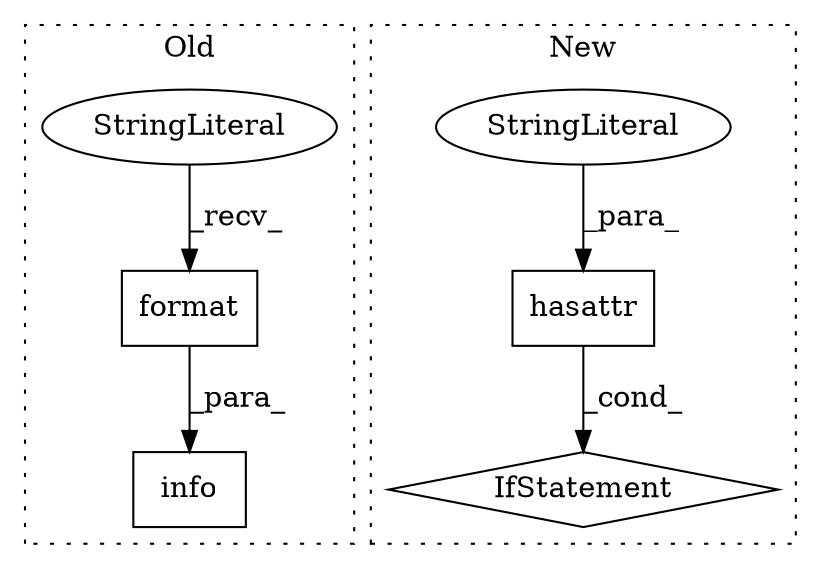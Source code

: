 digraph G {
subgraph cluster0 {
1 [label="info" a="32" s="23911,23954" l="5,1" shape="box"];
5 [label="format" a="32" s="23943,23953" l="7,1" shape="box"];
6 [label="StringLiteral" a="45" s="23916" l="26" shape="ellipse"];
label = "Old";
style="dotted";
}
subgraph cluster1 {
2 [label="hasattr" a="32" s="23526,23557" l="8,1" shape="box"];
3 [label="IfStatement" a="25" s="23522,23558" l="4,2" shape="diamond"];
4 [label="StringLiteral" a="45" s="23538" l="19" shape="ellipse"];
label = "New";
style="dotted";
}
2 -> 3 [label="_cond_"];
4 -> 2 [label="_para_"];
5 -> 1 [label="_para_"];
6 -> 5 [label="_recv_"];
}
